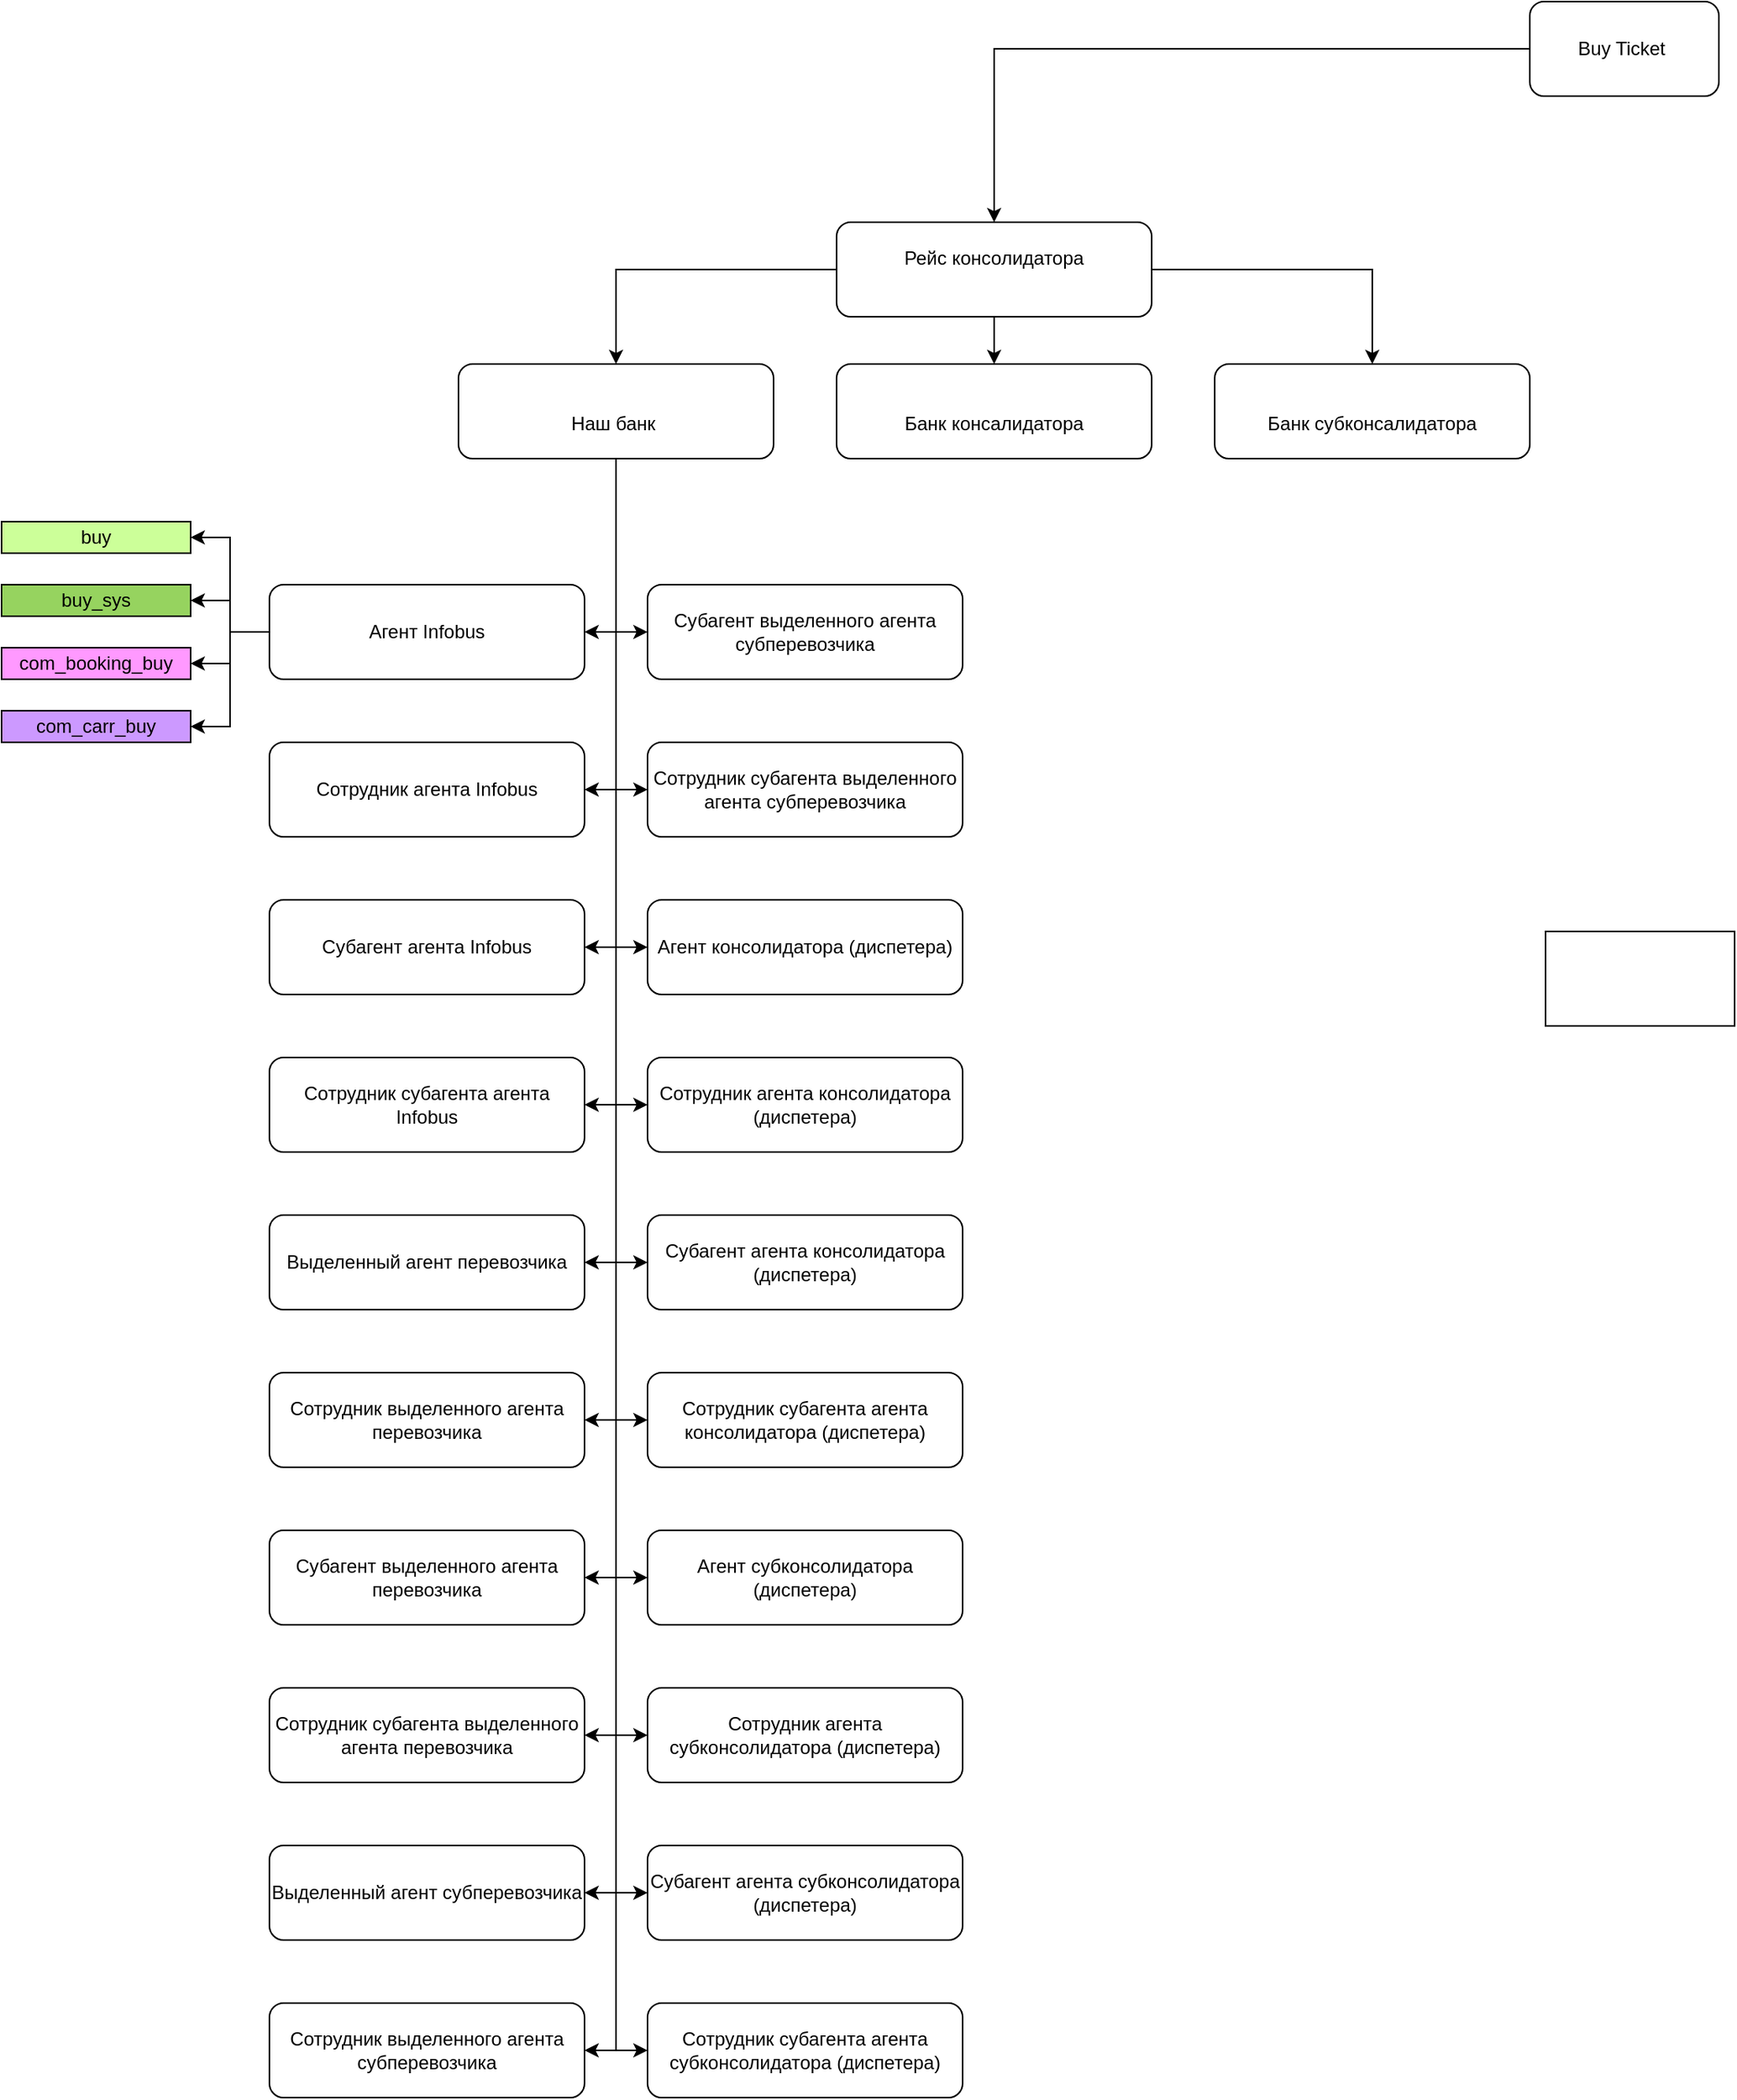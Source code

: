 <mxfile version="26.0.14">
  <diagram id="c8SwogBG_LEO4rgNoQTE" name="Page-1">
    <mxGraphModel dx="2823" dy="2398" grid="1" gridSize="10" guides="1" tooltips="1" connect="1" arrows="1" fold="1" page="1" pageScale="1" pageWidth="827" pageHeight="1169" math="0" shadow="0">
      <root>
        <mxCell id="0" />
        <mxCell id="1" parent="0" />
        <mxCell id="YZYH5bV6EjjOcGXDf1B5-31" style="edgeStyle=orthogonalEdgeStyle;rounded=0;orthogonalLoop=1;jettySize=auto;html=1;entryX=1;entryY=0.5;entryDx=0;entryDy=0;" parent="1" source="2" target="3" edge="1">
          <mxGeometry relative="1" as="geometry" />
        </mxCell>
        <mxCell id="YZYH5bV6EjjOcGXDf1B5-32" style="edgeStyle=orthogonalEdgeStyle;rounded=0;orthogonalLoop=1;jettySize=auto;html=1;entryX=0;entryY=0.5;entryDx=0;entryDy=0;" parent="1" source="2" target="12" edge="1">
          <mxGeometry relative="1" as="geometry" />
        </mxCell>
        <mxCell id="YZYH5bV6EjjOcGXDf1B5-33" style="edgeStyle=orthogonalEdgeStyle;rounded=0;orthogonalLoop=1;jettySize=auto;html=1;entryX=1;entryY=0.5;entryDx=0;entryDy=0;" parent="1" source="2" target="4" edge="1">
          <mxGeometry relative="1" as="geometry" />
        </mxCell>
        <mxCell id="YZYH5bV6EjjOcGXDf1B5-34" style="edgeStyle=orthogonalEdgeStyle;rounded=0;orthogonalLoop=1;jettySize=auto;html=1;entryX=0;entryY=0.5;entryDx=0;entryDy=0;" parent="1" source="2" target="13" edge="1">
          <mxGeometry relative="1" as="geometry" />
        </mxCell>
        <mxCell id="YZYH5bV6EjjOcGXDf1B5-35" style="edgeStyle=orthogonalEdgeStyle;rounded=0;orthogonalLoop=1;jettySize=auto;html=1;entryX=1;entryY=0.5;entryDx=0;entryDy=0;" parent="1" source="2" target="YZYH5bV6EjjOcGXDf1B5-29" edge="1">
          <mxGeometry relative="1" as="geometry" />
        </mxCell>
        <mxCell id="YZYH5bV6EjjOcGXDf1B5-36" style="edgeStyle=orthogonalEdgeStyle;rounded=0;orthogonalLoop=1;jettySize=auto;html=1;entryX=0;entryY=0.5;entryDx=0;entryDy=0;" parent="1" source="2" target="14" edge="1">
          <mxGeometry relative="1" as="geometry" />
        </mxCell>
        <mxCell id="YZYH5bV6EjjOcGXDf1B5-37" style="edgeStyle=orthogonalEdgeStyle;rounded=0;orthogonalLoop=1;jettySize=auto;html=1;entryX=1;entryY=0.5;entryDx=0;entryDy=0;" parent="1" source="2" target="11" edge="1">
          <mxGeometry relative="1" as="geometry" />
        </mxCell>
        <mxCell id="YZYH5bV6EjjOcGXDf1B5-38" style="edgeStyle=orthogonalEdgeStyle;rounded=0;orthogonalLoop=1;jettySize=auto;html=1;entryX=1;entryY=0.5;entryDx=0;entryDy=0;" parent="1" source="2" target="5" edge="1">
          <mxGeometry relative="1" as="geometry" />
        </mxCell>
        <mxCell id="YZYH5bV6EjjOcGXDf1B5-39" style="edgeStyle=orthogonalEdgeStyle;rounded=0;orthogonalLoop=1;jettySize=auto;html=1;entryX=1;entryY=0.5;entryDx=0;entryDy=0;" parent="1" source="2" target="6" edge="1">
          <mxGeometry relative="1" as="geometry" />
        </mxCell>
        <mxCell id="YZYH5bV6EjjOcGXDf1B5-40" style="edgeStyle=orthogonalEdgeStyle;rounded=0;orthogonalLoop=1;jettySize=auto;html=1;entryX=0;entryY=0.5;entryDx=0;entryDy=0;" parent="1" source="2" target="15" edge="1">
          <mxGeometry relative="1" as="geometry" />
        </mxCell>
        <mxCell id="YZYH5bV6EjjOcGXDf1B5-41" style="edgeStyle=orthogonalEdgeStyle;rounded=0;orthogonalLoop=1;jettySize=auto;html=1;entryX=0;entryY=0.5;entryDx=0;entryDy=0;" parent="1" source="2" target="16" edge="1">
          <mxGeometry relative="1" as="geometry" />
        </mxCell>
        <mxCell id="YZYH5bV6EjjOcGXDf1B5-42" style="edgeStyle=orthogonalEdgeStyle;rounded=0;orthogonalLoop=1;jettySize=auto;html=1;entryX=0;entryY=0.5;entryDx=0;entryDy=0;" parent="1" source="2" target="17" edge="1">
          <mxGeometry relative="1" as="geometry" />
        </mxCell>
        <mxCell id="YZYH5bV6EjjOcGXDf1B5-43" style="edgeStyle=orthogonalEdgeStyle;rounded=0;orthogonalLoop=1;jettySize=auto;html=1;entryX=0;entryY=0.5;entryDx=0;entryDy=0;" parent="1" source="2" target="18" edge="1">
          <mxGeometry relative="1" as="geometry" />
        </mxCell>
        <mxCell id="YZYH5bV6EjjOcGXDf1B5-44" style="edgeStyle=orthogonalEdgeStyle;rounded=0;orthogonalLoop=1;jettySize=auto;html=1;entryX=0;entryY=0.5;entryDx=0;entryDy=0;" parent="1" source="2" target="19" edge="1">
          <mxGeometry relative="1" as="geometry" />
        </mxCell>
        <mxCell id="YZYH5bV6EjjOcGXDf1B5-46" style="edgeStyle=orthogonalEdgeStyle;rounded=0;orthogonalLoop=1;jettySize=auto;html=1;entryX=0;entryY=0.5;entryDx=0;entryDy=0;" parent="1" source="2" target="20" edge="1">
          <mxGeometry relative="1" as="geometry" />
        </mxCell>
        <mxCell id="YZYH5bV6EjjOcGXDf1B5-47" style="edgeStyle=orthogonalEdgeStyle;rounded=0;orthogonalLoop=1;jettySize=auto;html=1;entryX=0;entryY=0.5;entryDx=0;entryDy=0;" parent="1" source="2" target="21" edge="1">
          <mxGeometry relative="1" as="geometry" />
        </mxCell>
        <mxCell id="YZYH5bV6EjjOcGXDf1B5-48" style="edgeStyle=orthogonalEdgeStyle;rounded=0;orthogonalLoop=1;jettySize=auto;html=1;entryX=1;entryY=0.5;entryDx=0;entryDy=0;" parent="1" source="2" target="7" edge="1">
          <mxGeometry relative="1" as="geometry" />
        </mxCell>
        <mxCell id="YZYH5bV6EjjOcGXDf1B5-49" style="edgeStyle=orthogonalEdgeStyle;rounded=0;orthogonalLoop=1;jettySize=auto;html=1;entryX=1;entryY=0.5;entryDx=0;entryDy=0;" parent="1" source="2" target="8" edge="1">
          <mxGeometry relative="1" as="geometry" />
        </mxCell>
        <mxCell id="YZYH5bV6EjjOcGXDf1B5-50" style="edgeStyle=orthogonalEdgeStyle;rounded=0;orthogonalLoop=1;jettySize=auto;html=1;entryX=1;entryY=0.5;entryDx=0;entryDy=0;" parent="1" source="2" target="9" edge="1">
          <mxGeometry relative="1" as="geometry" />
        </mxCell>
        <mxCell id="YZYH5bV6EjjOcGXDf1B5-51" style="edgeStyle=orthogonalEdgeStyle;rounded=0;orthogonalLoop=1;jettySize=auto;html=1;entryX=1;entryY=0.5;entryDx=0;entryDy=0;" parent="1" source="2" target="10" edge="1">
          <mxGeometry relative="1" as="geometry" />
        </mxCell>
        <mxCell id="2" value="&#xa;Наш банк " style="shape=rectangle;whiteSpace=wrap;rounded=1;" parent="1" vertex="1">
          <mxGeometry x="160" y="-60" width="200" height="60" as="geometry" />
        </mxCell>
        <mxCell id="YZYH5bV6EjjOcGXDf1B5-25" style="edgeStyle=orthogonalEdgeStyle;rounded=0;orthogonalLoop=1;jettySize=auto;html=1;entryX=0.5;entryY=0;entryDx=0;entryDy=0;" parent="1" source="YZYH5bV6EjjOcGXDf1B5-23" target="2" edge="1">
          <mxGeometry relative="1" as="geometry" />
        </mxCell>
        <mxCell id="YZYH5bV6EjjOcGXDf1B5-26" style="edgeStyle=orthogonalEdgeStyle;rounded=0;orthogonalLoop=1;jettySize=auto;html=1;" parent="1" source="YZYH5bV6EjjOcGXDf1B5-23" target="YZYH5bV6EjjOcGXDf1B5-24" edge="1">
          <mxGeometry relative="1" as="geometry" />
        </mxCell>
        <mxCell id="YZYH5bV6EjjOcGXDf1B5-28" style="edgeStyle=orthogonalEdgeStyle;rounded=0;orthogonalLoop=1;jettySize=auto;html=1;" parent="1" source="YZYH5bV6EjjOcGXDf1B5-23" target="YZYH5bV6EjjOcGXDf1B5-27" edge="1">
          <mxGeometry relative="1" as="geometry" />
        </mxCell>
        <mxCell id="YZYH5bV6EjjOcGXDf1B5-23" value="Рейс консолидатора&#xa;" style="shape=rectangle;whiteSpace=wrap;rounded=1;" parent="1" vertex="1">
          <mxGeometry x="400" y="-150" width="200" height="60" as="geometry" />
        </mxCell>
        <mxCell id="YZYH5bV6EjjOcGXDf1B5-24" value="&#xa;Банк субконсалидатора" style="shape=rectangle;whiteSpace=wrap;rounded=1;" parent="1" vertex="1">
          <mxGeometry x="640" y="-60" width="200" height="60" as="geometry" />
        </mxCell>
        <mxCell id="YZYH5bV6EjjOcGXDf1B5-27" value="&#xa;Банк консалидатора" style="shape=rectangle;whiteSpace=wrap;rounded=1;" parent="1" vertex="1">
          <mxGeometry x="400" y="-60" width="200" height="60" as="geometry" />
        </mxCell>
        <mxCell id="YZYH5bV6EjjOcGXDf1B5-53" style="edgeStyle=orthogonalEdgeStyle;rounded=0;orthogonalLoop=1;jettySize=auto;html=1;entryX=0.5;entryY=0;entryDx=0;entryDy=0;" parent="1" source="YZYH5bV6EjjOcGXDf1B5-52" target="YZYH5bV6EjjOcGXDf1B5-23" edge="1">
          <mxGeometry relative="1" as="geometry" />
        </mxCell>
        <mxCell id="YZYH5bV6EjjOcGXDf1B5-52" value="Buy Ticket&amp;nbsp;" style="rounded=1;whiteSpace=wrap;html=1;" parent="1" vertex="1">
          <mxGeometry x="840" y="-290" width="120" height="60" as="geometry" />
        </mxCell>
        <mxCell id="bzCzXuVsMwhWkdepbxSH-21" value="" style="group;collapsible=1;" vertex="1" connectable="0" parent="1">
          <mxGeometry x="-130" y="40" width="610" height="1000" as="geometry" />
        </mxCell>
        <mxCell id="YZYH5bV6EjjOcGXDf1B5-65" style="edgeStyle=orthogonalEdgeStyle;rounded=0;orthogonalLoop=1;jettySize=auto;html=1;entryX=1;entryY=0.5;entryDx=0;entryDy=0;" parent="bzCzXuVsMwhWkdepbxSH-21" source="3" target="YZYH5bV6EjjOcGXDf1B5-61" edge="1">
          <mxGeometry relative="1" as="geometry" />
        </mxCell>
        <mxCell id="YZYH5bV6EjjOcGXDf1B5-66" style="edgeStyle=orthogonalEdgeStyle;rounded=0;orthogonalLoop=1;jettySize=auto;html=1;entryX=1;entryY=0.5;entryDx=0;entryDy=0;" parent="bzCzXuVsMwhWkdepbxSH-21" source="3" target="YZYH5bV6EjjOcGXDf1B5-63" edge="1">
          <mxGeometry relative="1" as="geometry" />
        </mxCell>
        <mxCell id="YZYH5bV6EjjOcGXDf1B5-67" style="edgeStyle=orthogonalEdgeStyle;rounded=0;orthogonalLoop=1;jettySize=auto;html=1;entryX=1;entryY=0.5;entryDx=0;entryDy=0;" parent="bzCzXuVsMwhWkdepbxSH-21" source="3" target="YZYH5bV6EjjOcGXDf1B5-62" edge="1">
          <mxGeometry relative="1" as="geometry" />
        </mxCell>
        <mxCell id="YZYH5bV6EjjOcGXDf1B5-68" style="edgeStyle=orthogonalEdgeStyle;rounded=0;orthogonalLoop=1;jettySize=auto;html=1;entryX=1;entryY=0.5;entryDx=0;entryDy=0;" parent="bzCzXuVsMwhWkdepbxSH-21" source="3" target="YZYH5bV6EjjOcGXDf1B5-64" edge="1">
          <mxGeometry relative="1" as="geometry" />
        </mxCell>
        <mxCell id="3" value="Агент Infobus" style="shape=rectangle;whiteSpace=wrap;rounded=1;" parent="bzCzXuVsMwhWkdepbxSH-21" vertex="1">
          <mxGeometry x="170" y="40" width="200" height="60" as="geometry" />
        </mxCell>
        <mxCell id="4" value="Сотрудник агента Infobus" style="shape=rectangle;whiteSpace=wrap;rounded=1;" parent="bzCzXuVsMwhWkdepbxSH-21" vertex="1">
          <mxGeometry x="170" y="140" width="200" height="60" as="geometry" />
        </mxCell>
        <mxCell id="5" value="Сотрудник субагента агента Infobus" style="shape=rectangle;whiteSpace=wrap;rounded=1;" parent="bzCzXuVsMwhWkdepbxSH-21" vertex="1">
          <mxGeometry x="170" y="340" width="200" height="60" as="geometry" />
        </mxCell>
        <mxCell id="6" value="Выделенный агент перевозчика" style="shape=rectangle;whiteSpace=wrap;rounded=1;" parent="bzCzXuVsMwhWkdepbxSH-21" vertex="1">
          <mxGeometry x="170" y="440" width="200" height="60" as="geometry" />
        </mxCell>
        <mxCell id="7" value="Сотрудник выделенного агента перевозчика" style="shape=rectangle;whiteSpace=wrap;rounded=1;" parent="bzCzXuVsMwhWkdepbxSH-21" vertex="1">
          <mxGeometry x="170" y="540" width="200" height="60" as="geometry" />
        </mxCell>
        <mxCell id="8" value="Субагент выделенного агента перевозчика" style="shape=rectangle;whiteSpace=wrap;rounded=1;" parent="bzCzXuVsMwhWkdepbxSH-21" vertex="1">
          <mxGeometry x="170" y="640" width="200" height="60" as="geometry" />
        </mxCell>
        <mxCell id="9" value="Сотрудник субагента выделенного агента перевозчика" style="shape=rectangle;whiteSpace=wrap;rounded=1;" parent="bzCzXuVsMwhWkdepbxSH-21" vertex="1">
          <mxGeometry x="170" y="740" width="200" height="60" as="geometry" />
        </mxCell>
        <mxCell id="10" value="Выделенный агент субперевозчика" style="shape=rectangle;whiteSpace=wrap;rounded=1;" parent="bzCzXuVsMwhWkdepbxSH-21" vertex="1">
          <mxGeometry x="170" y="840" width="200" height="60" as="geometry" />
        </mxCell>
        <mxCell id="11" value="Сотрудник выделенного агента субперевозчика" style="shape=rectangle;whiteSpace=wrap;rounded=1;" parent="bzCzXuVsMwhWkdepbxSH-21" vertex="1">
          <mxGeometry x="170" y="940" width="200" height="60" as="geometry" />
        </mxCell>
        <mxCell id="12" value="Субагент выделенного агента субперевозчика" style="shape=rectangle;whiteSpace=wrap;rounded=1;" parent="bzCzXuVsMwhWkdepbxSH-21" vertex="1">
          <mxGeometry x="410" y="40" width="200" height="60" as="geometry" />
        </mxCell>
        <mxCell id="13" value="Сотрудник субагента выделенного агента субперевозчика" style="shape=rectangle;whiteSpace=wrap;rounded=1;" parent="bzCzXuVsMwhWkdepbxSH-21" vertex="1">
          <mxGeometry x="410" y="140" width="200" height="60" as="geometry" />
        </mxCell>
        <mxCell id="14" value="Агент консолидатора (диспетера)" style="shape=rectangle;whiteSpace=wrap;rounded=1;" parent="bzCzXuVsMwhWkdepbxSH-21" vertex="1">
          <mxGeometry x="410" y="240" width="200" height="60" as="geometry" />
        </mxCell>
        <mxCell id="15" value="Сотрудник агента консолидатора (диспетера)" style="shape=rectangle;whiteSpace=wrap;rounded=1;" parent="bzCzXuVsMwhWkdepbxSH-21" vertex="1">
          <mxGeometry x="410" y="340" width="200" height="60" as="geometry" />
        </mxCell>
        <mxCell id="16" value="Субагент агента консолидатора (диспетера)" style="shape=rectangle;whiteSpace=wrap;rounded=1;" parent="bzCzXuVsMwhWkdepbxSH-21" vertex="1">
          <mxGeometry x="410" y="440" width="200" height="60" as="geometry" />
        </mxCell>
        <mxCell id="17" value="Сотрудник субагента агента консолидатора (диспетера)" style="shape=rectangle;whiteSpace=wrap;rounded=1;" parent="bzCzXuVsMwhWkdepbxSH-21" vertex="1">
          <mxGeometry x="410" y="540" width="200" height="60" as="geometry" />
        </mxCell>
        <mxCell id="18" value="Агент субконсолидатора (диспетера)" style="shape=rectangle;whiteSpace=wrap;rounded=1;" parent="bzCzXuVsMwhWkdepbxSH-21" vertex="1">
          <mxGeometry x="410" y="640" width="200" height="60" as="geometry" />
        </mxCell>
        <mxCell id="19" value="Сотрудник агента субконсолидатора (диспетера)" style="shape=rectangle;whiteSpace=wrap;rounded=1;" parent="bzCzXuVsMwhWkdepbxSH-21" vertex="1">
          <mxGeometry x="410" y="740" width="200" height="60" as="geometry" />
        </mxCell>
        <mxCell id="20" value="Субагент агента субконсолидатора (диспетера)" style="shape=rectangle;whiteSpace=wrap;rounded=1;" parent="bzCzXuVsMwhWkdepbxSH-21" vertex="1">
          <mxGeometry x="410" y="840" width="200" height="60" as="geometry" />
        </mxCell>
        <mxCell id="21" value="Сотрудник субагента агента субконсолидатора (диспетера)" style="shape=rectangle;whiteSpace=wrap;rounded=1;" parent="bzCzXuVsMwhWkdepbxSH-21" vertex="1">
          <mxGeometry x="410" y="940" width="200" height="60" as="geometry" />
        </mxCell>
        <mxCell id="YZYH5bV6EjjOcGXDf1B5-29" value="Субагент агента Infobus" style="shape=rectangle;whiteSpace=wrap;rounded=1;" parent="bzCzXuVsMwhWkdepbxSH-21" vertex="1">
          <mxGeometry x="170" y="240" width="200" height="60" as="geometry" />
        </mxCell>
        <mxCell id="YZYH5bV6EjjOcGXDf1B5-61" value="buy" style="rounded=0;whiteSpace=wrap;html=1;fillColor=light-dark(#CCFF99,var(--ge-dark-color, #121212));" parent="bzCzXuVsMwhWkdepbxSH-21" vertex="1">
          <mxGeometry width="120" height="20" as="geometry" />
        </mxCell>
        <mxCell id="YZYH5bV6EjjOcGXDf1B5-62" value="buy_sys" style="rounded=0;whiteSpace=wrap;html=1;fillColor=light-dark(#96D35F,var(--ge-dark-color, #121212));" parent="bzCzXuVsMwhWkdepbxSH-21" vertex="1">
          <mxGeometry y="40" width="120" height="20" as="geometry" />
        </mxCell>
        <mxCell id="YZYH5bV6EjjOcGXDf1B5-63" value="com_carr_buy" style="rounded=0;whiteSpace=wrap;html=1;fillColor=light-dark(#CC99FF,var(--ge-dark-color, #121212));" parent="bzCzXuVsMwhWkdepbxSH-21" vertex="1">
          <mxGeometry y="120" width="120" height="20" as="geometry" />
        </mxCell>
        <mxCell id="YZYH5bV6EjjOcGXDf1B5-64" value="com_booking_buy" style="rounded=0;whiteSpace=wrap;html=1;fillColor=light-dark(#FF99FF,var(--ge-dark-color, #121212));" parent="bzCzXuVsMwhWkdepbxSH-21" vertex="1">
          <mxGeometry y="80" width="120" height="20" as="geometry" />
        </mxCell>
        <mxCell id="bzCzXuVsMwhWkdepbxSH-53" value="" style="rounded=0;whiteSpace=wrap;html=1;" vertex="1" parent="1">
          <mxGeometry x="850" y="300" width="120" height="60" as="geometry" />
        </mxCell>
      </root>
    </mxGraphModel>
  </diagram>
</mxfile>

